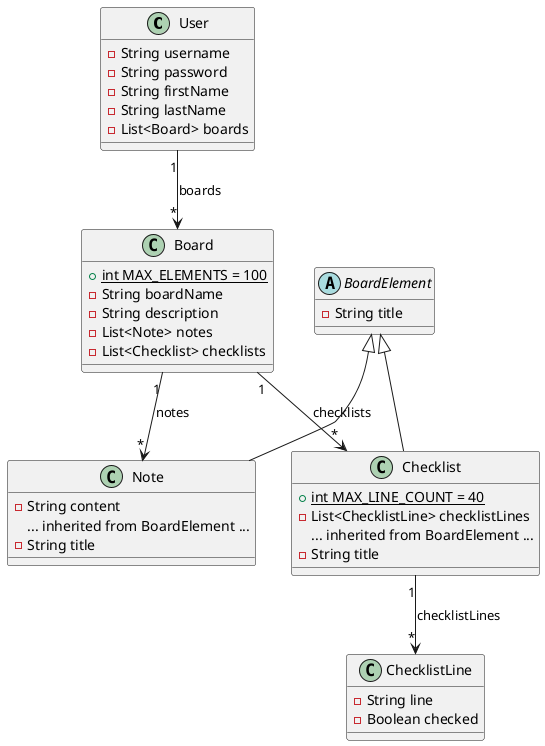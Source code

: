 @startuml ClassDiagram

class User [[java:core.main.user]] {
	-String username
	-String password
	-String firstName
    -String lastName
    -List<Board> boards
}

class Board [[java:core.main.Board]] {
	+{static} int MAX_ELEMENTS = 100
    -String boardName
    -String description
    -List<Note> notes
    -List<Checklist> checklists
}

abstract class BoardElement [[java:core.main.BoardElement]] {
	-String title
}

class Note [[java:core.main.Note]] {
	-String content
    ... inherited from BoardElement ...
    -String title
}

class Checklist [[java:core.main.Checklist]] {
	+{static} int MAX_LINE_COUNT = 40
	-List<ChecklistLine> checklistLines
    ... inherited from BoardElement ...
    -String title
}

class ChecklistLine [[java:core.main.ChecklistLine]] {
    -String line
    -Boolean checked    
}

User "1" --> "*" Board : boards
Board "1"--> "*" Checklist : checklists
Board "1" --> "*" Note : notes
Checklist "1" --> "*" ChecklistLine : checklistLines
BoardElement <|-- Checklist
BoardElement <|-- Note

@enduml